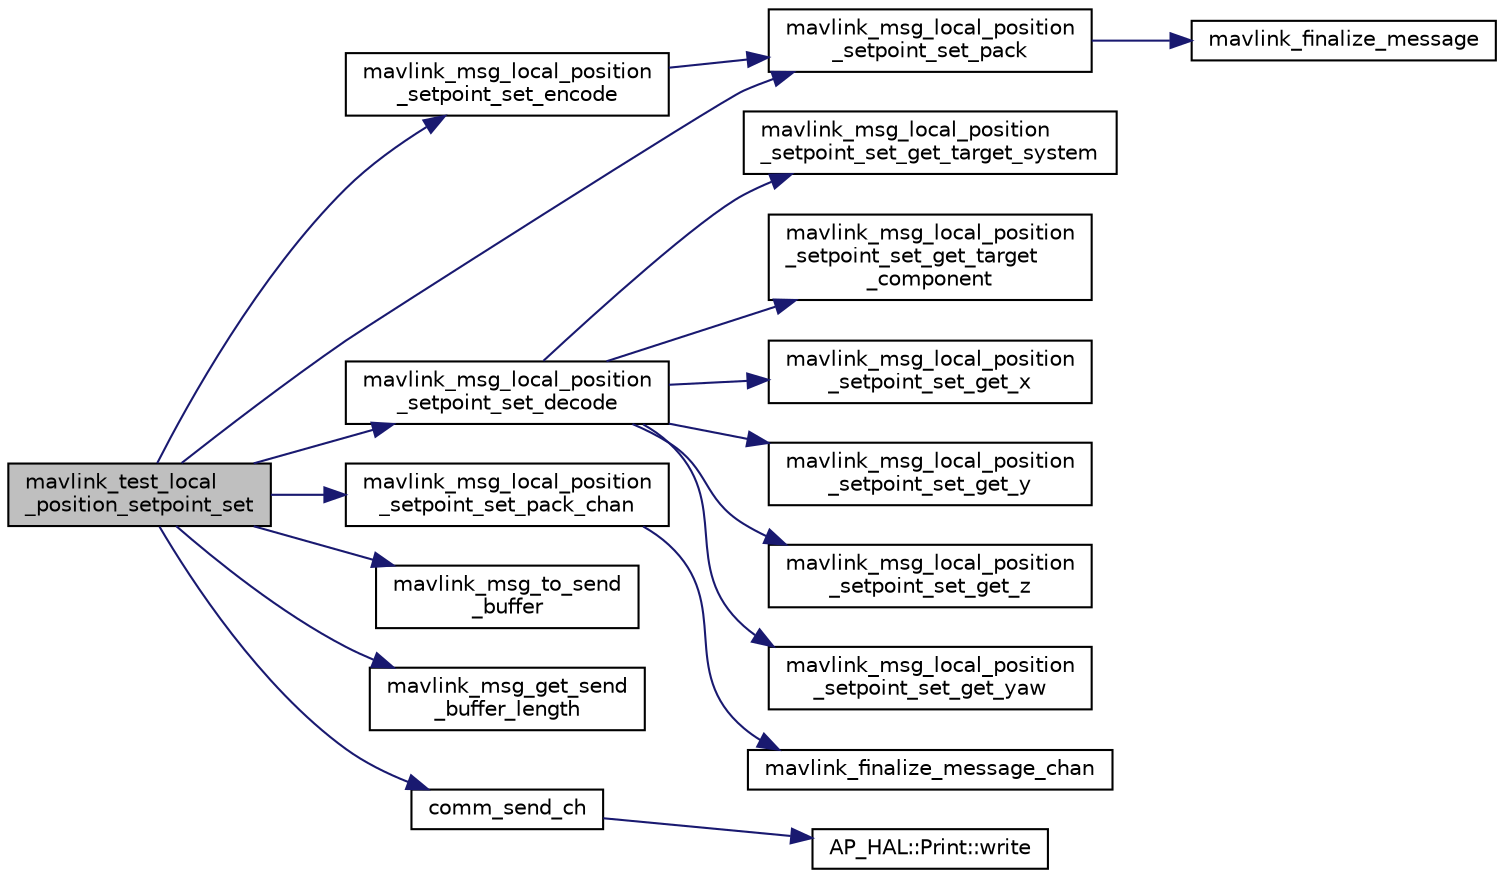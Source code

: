 digraph "mavlink_test_local_position_setpoint_set"
{
 // INTERACTIVE_SVG=YES
  edge [fontname="Helvetica",fontsize="10",labelfontname="Helvetica",labelfontsize="10"];
  node [fontname="Helvetica",fontsize="10",shape=record];
  rankdir="LR";
  Node1 [label="mavlink_test_local\l_position_setpoint_set",height=0.2,width=0.4,color="black", fillcolor="grey75", style="filled" fontcolor="black"];
  Node1 -> Node2 [color="midnightblue",fontsize="10",style="solid",fontname="Helvetica"];
  Node2 [label="mavlink_msg_local_position\l_setpoint_set_encode",height=0.2,width=0.4,color="black", fillcolor="white", style="filled",URL="$mavlink__msg__local__position__setpoint__set_8h.html#ae3d1a6c0a5cce422c470ee8118e384b5",tooltip="Encode a local_position_setpoint_set struct into a message. "];
  Node2 -> Node3 [color="midnightblue",fontsize="10",style="solid",fontname="Helvetica"];
  Node3 [label="mavlink_msg_local_position\l_setpoint_set_pack",height=0.2,width=0.4,color="black", fillcolor="white", style="filled",URL="$mavlink__msg__local__position__setpoint__set_8h.html#a3bc32a9f75953bb3cc0a81ee745be478",tooltip="Pack a local_position_setpoint_set message. "];
  Node3 -> Node4 [color="midnightblue",fontsize="10",style="solid",fontname="Helvetica"];
  Node4 [label="mavlink_finalize_message",height=0.2,width=0.4,color="black", fillcolor="white", style="filled",URL="$v0_89_2mavlink__helpers_8h.html#af3bea083c5ec83f5b6570b2bd4a817d0",tooltip="Finalize a MAVLink message with MAVLINK_COMM_0 as default channel. "];
  Node1 -> Node5 [color="midnightblue",fontsize="10",style="solid",fontname="Helvetica"];
  Node5 [label="mavlink_msg_local_position\l_setpoint_set_decode",height=0.2,width=0.4,color="black", fillcolor="white", style="filled",URL="$mavlink__msg__local__position__setpoint__set_8h.html#a0c07ecb796d37bbc9468d5dbf35b8626",tooltip="Decode a local_position_setpoint_set message into a struct. "];
  Node5 -> Node6 [color="midnightblue",fontsize="10",style="solid",fontname="Helvetica"];
  Node6 [label="mavlink_msg_local_position\l_setpoint_set_get_target_system",height=0.2,width=0.4,color="black", fillcolor="white", style="filled",URL="$mavlink__msg__local__position__setpoint__set_8h.html#a1c6f30b53455065938df9c0d7a8fd8f6",tooltip="Send a local_position_setpoint_set message. "];
  Node5 -> Node7 [color="midnightblue",fontsize="10",style="solid",fontname="Helvetica"];
  Node7 [label="mavlink_msg_local_position\l_setpoint_set_get_target\l_component",height=0.2,width=0.4,color="black", fillcolor="white", style="filled",URL="$mavlink__msg__local__position__setpoint__set_8h.html#a080233966439df255bd613c27584cf61",tooltip="Get field target_component from local_position_setpoint_set message. "];
  Node5 -> Node8 [color="midnightblue",fontsize="10",style="solid",fontname="Helvetica"];
  Node8 [label="mavlink_msg_local_position\l_setpoint_set_get_x",height=0.2,width=0.4,color="black", fillcolor="white", style="filled",URL="$mavlink__msg__local__position__setpoint__set_8h.html#a5bf8d19233fa515bcd757f1b1761c9a6",tooltip="Get field x from local_position_setpoint_set message. "];
  Node5 -> Node9 [color="midnightblue",fontsize="10",style="solid",fontname="Helvetica"];
  Node9 [label="mavlink_msg_local_position\l_setpoint_set_get_y",height=0.2,width=0.4,color="black", fillcolor="white", style="filled",URL="$mavlink__msg__local__position__setpoint__set_8h.html#aa005e2fa9ead0f80bd59d90af3e6e559",tooltip="Get field y from local_position_setpoint_set message. "];
  Node5 -> Node10 [color="midnightblue",fontsize="10",style="solid",fontname="Helvetica"];
  Node10 [label="mavlink_msg_local_position\l_setpoint_set_get_z",height=0.2,width=0.4,color="black", fillcolor="white", style="filled",URL="$mavlink__msg__local__position__setpoint__set_8h.html#a06b171513241cbf9840be0daa4c6d766",tooltip="Get field z from local_position_setpoint_set message. "];
  Node5 -> Node11 [color="midnightblue",fontsize="10",style="solid",fontname="Helvetica"];
  Node11 [label="mavlink_msg_local_position\l_setpoint_set_get_yaw",height=0.2,width=0.4,color="black", fillcolor="white", style="filled",URL="$mavlink__msg__local__position__setpoint__set_8h.html#a4c6159b056d9f792a267860608fb45b5",tooltip="Get field yaw from local_position_setpoint_set message. "];
  Node1 -> Node3 [color="midnightblue",fontsize="10",style="solid",fontname="Helvetica"];
  Node1 -> Node12 [color="midnightblue",fontsize="10",style="solid",fontname="Helvetica"];
  Node12 [label="mavlink_msg_local_position\l_setpoint_set_pack_chan",height=0.2,width=0.4,color="black", fillcolor="white", style="filled",URL="$mavlink__msg__local__position__setpoint__set_8h.html#a82dbe6c45257eabfa1a509b308e15135",tooltip="Pack a local_position_setpoint_set message on a channel. "];
  Node12 -> Node13 [color="midnightblue",fontsize="10",style="solid",fontname="Helvetica"];
  Node13 [label="mavlink_finalize_message_chan",height=0.2,width=0.4,color="black", fillcolor="white", style="filled",URL="$v0_89_2mavlink__helpers_8h.html#aa66131138fc02101dcc73b4b556ab422",tooltip="Finalize a MAVLink message with channel assignment. "];
  Node1 -> Node14 [color="midnightblue",fontsize="10",style="solid",fontname="Helvetica"];
  Node14 [label="mavlink_msg_to_send\l_buffer",height=0.2,width=0.4,color="black", fillcolor="white", style="filled",URL="$v0_89_2mavlink__helpers_8h.html#afea0a9befa84822fd62c2899ea0d849e",tooltip="Pack a message to send it over a serial byte stream. "];
  Node1 -> Node15 [color="midnightblue",fontsize="10",style="solid",fontname="Helvetica"];
  Node15 [label="mavlink_msg_get_send\l_buffer_length",height=0.2,width=0.4,color="black", fillcolor="white", style="filled",URL="$v0_89_2protocol_8h.html#aa86c08f27aabb7a2e12a67f189f590c8",tooltip="Get the required buffer size for this message. "];
  Node1 -> Node16 [color="midnightblue",fontsize="10",style="solid",fontname="Helvetica"];
  Node16 [label="comm_send_ch",height=0.2,width=0.4,color="black", fillcolor="white", style="filled",URL="$GCS__MAVLink_8h.html#ab753873a1ee10adedd0ce246311468f8"];
  Node16 -> Node17 [color="midnightblue",fontsize="10",style="solid",fontname="Helvetica"];
  Node17 [label="AP_HAL::Print::write",height=0.2,width=0.4,color="black", fillcolor="white", style="filled",URL="$classAP__HAL_1_1Print.html#acc65391952a43334f8f5c9bef341f501"];
}
